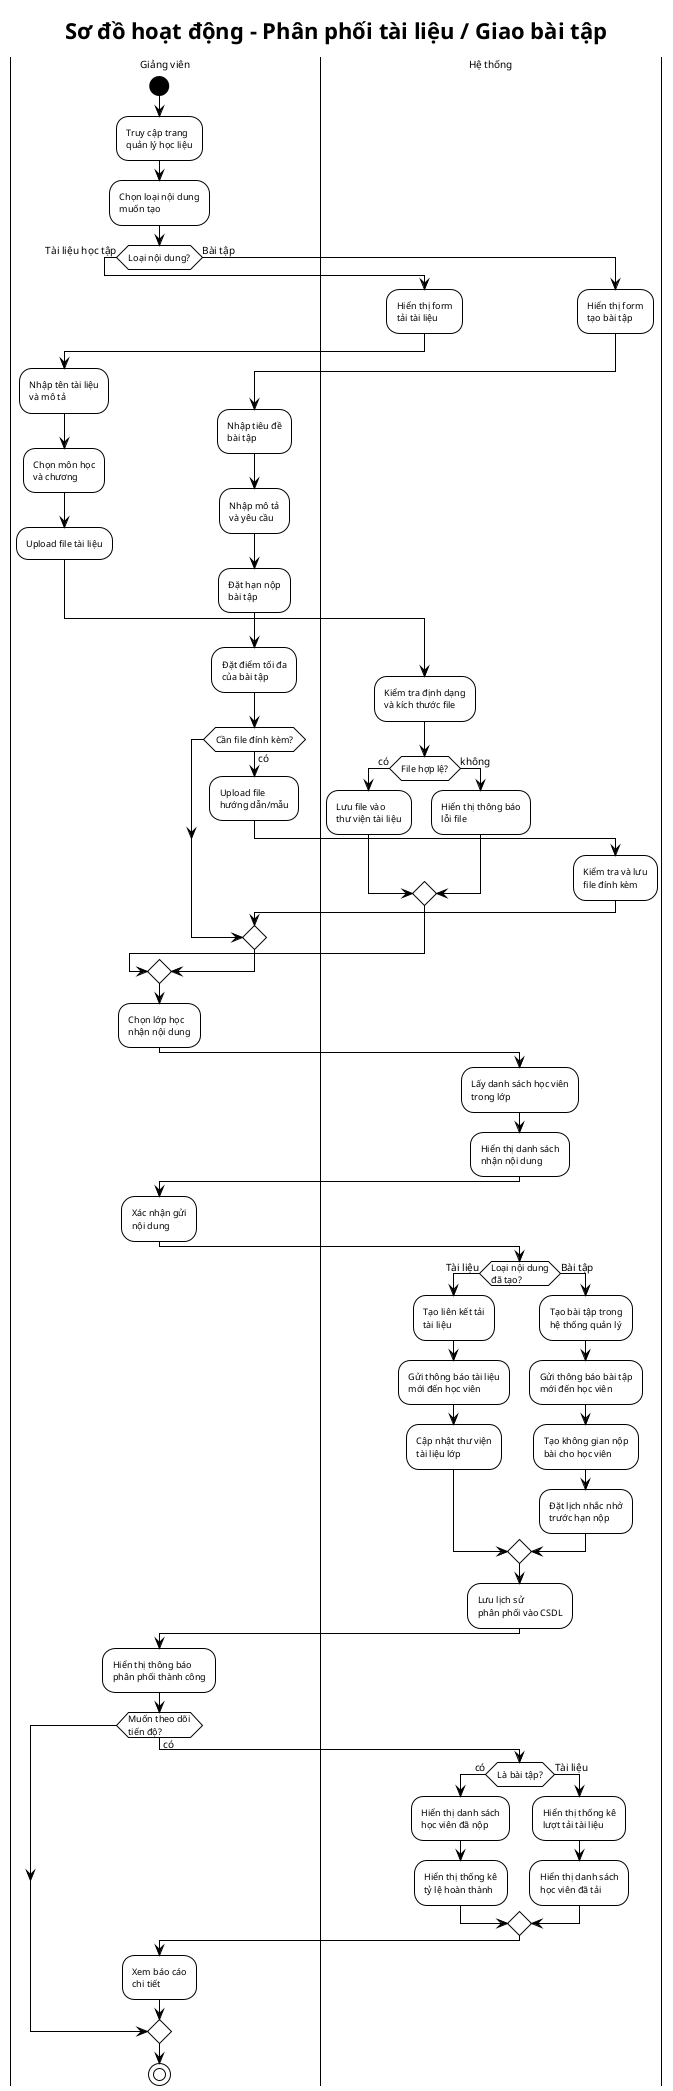 @startuml
!theme plain
skinparam defaultFontSize 10
skinparam activityFontSize 9
skinparam swimlaneTitleFontSize 10
skinparam maxMessageSize 150
skinparam ranksep 60
skinparam activityStartColor black
skinparam activityEndColor black
skinparam activityEndColorBorder black
skinparam activityBarColor black
skinparam circledCharacterFontColor black

title Sơ đồ hoạt động - Phân phối tài liệu / Giao bài tập

|Giảng viên|
start
:Truy cập trang\nquản lý học liệu;
:Chọn loại nội dung\nmuốn tạo;

if (Loại nội dung?) then (Tài liệu học tập)
  |Hệ thống|
  :Hiển thị form\ntải tài liệu;
  
  |Giảng viên|
  :Nhập tên tài liệu\nvà mô tả;
  :Chọn môn học\nvà chương;
  :Upload file tài liệu;
  -> \n\n\n\n\n;
  
  |Hệ thống|
  :Kiểm tra định dạng\nvà kích thước file;
  
  if (File hợp lệ?) then (có)
    :Lưu file vào\nthư viện tài liệu;
  else (không)
    :Hiển thị thông báo\nlỗi file;
    |Giảng viên|
    -> Upload file tài liệu;
    -> \n\n;
  endif
  
else (Bài tập)
  |Hệ thống|
  :Hiển thị form\ntạo bài tập;
  -> \n\n;
  
  |Giảng viên|
  :Nhập tiêu đề\nbài tập;
  :Nhập mô tả\nvà yêu cầu;
  :Đặt hạn nộp\nbài tập;
  :Đặt điểm tối đa\ncủa bài tập;
  
  if (Cần file đính kèm?) then (có)
    :Upload file\nhướng dẫn/mẫu;
    
    |Hệ thống|
    :Kiểm tra và lưu\nfile đính kèm;
  endif
endif

|Giảng viên|
:Chọn lớp học\nnhận nội dung;

|Hệ thống|
:Lấy danh sách học viên\ntrong lớp;
:Hiển thị danh sách\nnhận nội dung;

|Giảng viên|
:Xác nhận gửi\nnội dung;

|Hệ thống|
if (Loại nội dung\nđã tạo?) then (Tài liệu)
  :Tạo liên kết tải\ntài liệu;
  :Gửi thông báo tài liệu\nmới đến học viên;
  :Cập nhật thư viện\ntài liệu lớp;
  
else (Bài tập)
  :Tạo bài tập trong\nhệ thống quản lý;
  :Gửi thông báo bài tập\nmới đến học viên;
  :Tạo không gian nộp\nbài cho học viên;
  :Đặt lịch nhắc nhở\ntrước hạn nộp;
endif

:Lưu lịch sử\nphân phối vào CSDL;

|Giảng viên|
:Hiển thị thông báo\nphân phối thành công;

if (Muốn theo dõi\ntiến độ?) then (có)
  |Hệ thống|
  if (Là bài tập?) then (có)
    :Hiển thị danh sách\nhọc viên đã nộp;
    :Hiển thị thống kê\ntỷ lệ hoàn thành;
  else (Tài liệu)
    :Hiển thị thống kê\nlượt tải tài liệu;
    :Hiển thị danh sách\nhọc viên đã tải;
  endif
  
  |Giảng viên|
  :Xem báo cáo\nchi tiết;
endif

stop

@enduml